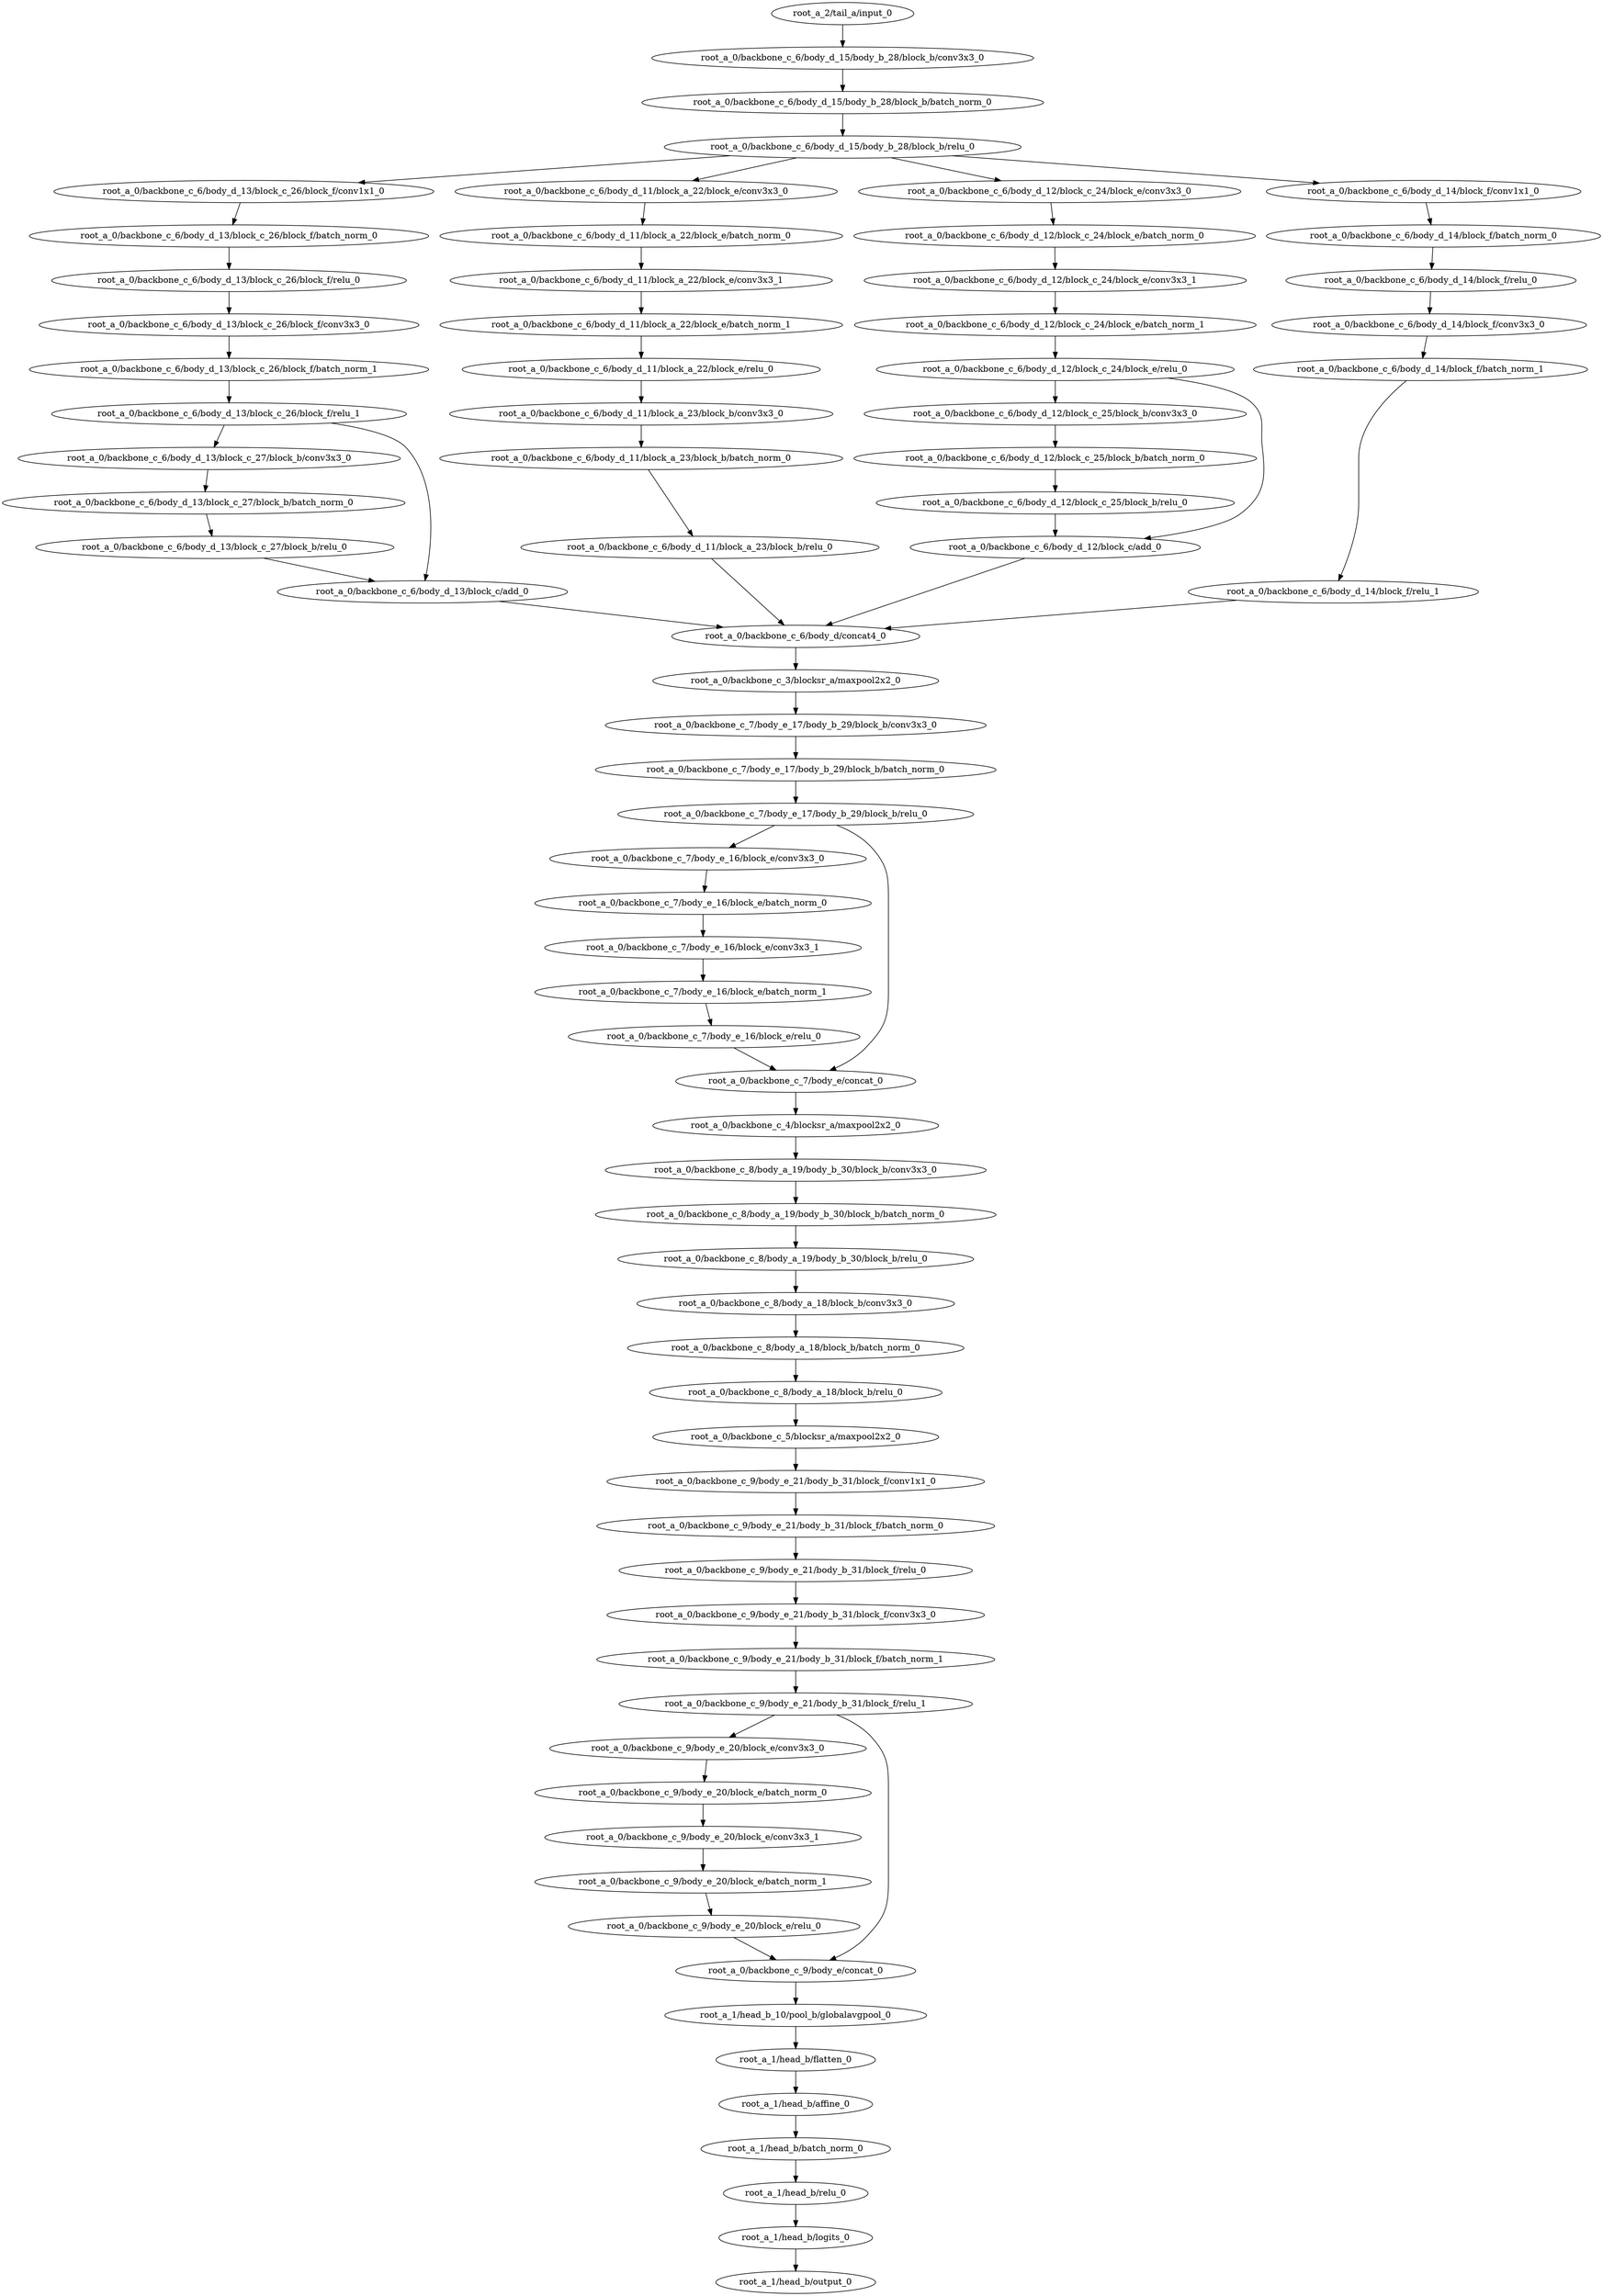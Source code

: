 digraph root_a {
	"root_a_2/tail_a/input_0"
	"root_a_0/backbone_c_6/body_d_15/body_b_28/block_b/conv3x3_0"
	"root_a_0/backbone_c_6/body_d_15/body_b_28/block_b/batch_norm_0"
	"root_a_0/backbone_c_6/body_d_15/body_b_28/block_b/relu_0"
	"root_a_0/backbone_c_6/body_d_13/block_c_26/block_f/conv1x1_0"
	"root_a_0/backbone_c_6/body_d_13/block_c_26/block_f/batch_norm_0"
	"root_a_0/backbone_c_6/body_d_13/block_c_26/block_f/relu_0"
	"root_a_0/backbone_c_6/body_d_13/block_c_26/block_f/conv3x3_0"
	"root_a_0/backbone_c_6/body_d_13/block_c_26/block_f/batch_norm_1"
	"root_a_0/backbone_c_6/body_d_13/block_c_26/block_f/relu_1"
	"root_a_0/backbone_c_6/body_d_13/block_c_27/block_b/conv3x3_0"
	"root_a_0/backbone_c_6/body_d_13/block_c_27/block_b/batch_norm_0"
	"root_a_0/backbone_c_6/body_d_13/block_c_27/block_b/relu_0"
	"root_a_0/backbone_c_6/body_d_13/block_c/add_0"
	"root_a_0/backbone_c_6/body_d_11/block_a_22/block_e/conv3x3_0"
	"root_a_0/backbone_c_6/body_d_11/block_a_22/block_e/batch_norm_0"
	"root_a_0/backbone_c_6/body_d_11/block_a_22/block_e/conv3x3_1"
	"root_a_0/backbone_c_6/body_d_11/block_a_22/block_e/batch_norm_1"
	"root_a_0/backbone_c_6/body_d_11/block_a_22/block_e/relu_0"
	"root_a_0/backbone_c_6/body_d_11/block_a_23/block_b/conv3x3_0"
	"root_a_0/backbone_c_6/body_d_11/block_a_23/block_b/batch_norm_0"
	"root_a_0/backbone_c_6/body_d_11/block_a_23/block_b/relu_0"
	"root_a_0/backbone_c_6/body_d_12/block_c_24/block_e/conv3x3_0"
	"root_a_0/backbone_c_6/body_d_12/block_c_24/block_e/batch_norm_0"
	"root_a_0/backbone_c_6/body_d_12/block_c_24/block_e/conv3x3_1"
	"root_a_0/backbone_c_6/body_d_12/block_c_24/block_e/batch_norm_1"
	"root_a_0/backbone_c_6/body_d_12/block_c_24/block_e/relu_0"
	"root_a_0/backbone_c_6/body_d_12/block_c_25/block_b/conv3x3_0"
	"root_a_0/backbone_c_6/body_d_12/block_c_25/block_b/batch_norm_0"
	"root_a_0/backbone_c_6/body_d_12/block_c_25/block_b/relu_0"
	"root_a_0/backbone_c_6/body_d_12/block_c/add_0"
	"root_a_0/backbone_c_6/body_d_14/block_f/conv1x1_0"
	"root_a_0/backbone_c_6/body_d_14/block_f/batch_norm_0"
	"root_a_0/backbone_c_6/body_d_14/block_f/relu_0"
	"root_a_0/backbone_c_6/body_d_14/block_f/conv3x3_0"
	"root_a_0/backbone_c_6/body_d_14/block_f/batch_norm_1"
	"root_a_0/backbone_c_6/body_d_14/block_f/relu_1"
	"root_a_0/backbone_c_6/body_d/concat4_0"
	"root_a_0/backbone_c_3/blocksr_a/maxpool2x2_0"
	"root_a_0/backbone_c_7/body_e_17/body_b_29/block_b/conv3x3_0"
	"root_a_0/backbone_c_7/body_e_17/body_b_29/block_b/batch_norm_0"
	"root_a_0/backbone_c_7/body_e_17/body_b_29/block_b/relu_0"
	"root_a_0/backbone_c_7/body_e_16/block_e/conv3x3_0"
	"root_a_0/backbone_c_7/body_e_16/block_e/batch_norm_0"
	"root_a_0/backbone_c_7/body_e_16/block_e/conv3x3_1"
	"root_a_0/backbone_c_7/body_e_16/block_e/batch_norm_1"
	"root_a_0/backbone_c_7/body_e_16/block_e/relu_0"
	"root_a_0/backbone_c_7/body_e/concat_0"
	"root_a_0/backbone_c_4/blocksr_a/maxpool2x2_0"
	"root_a_0/backbone_c_8/body_a_19/body_b_30/block_b/conv3x3_0"
	"root_a_0/backbone_c_8/body_a_19/body_b_30/block_b/batch_norm_0"
	"root_a_0/backbone_c_8/body_a_19/body_b_30/block_b/relu_0"
	"root_a_0/backbone_c_8/body_a_18/block_b/conv3x3_0"
	"root_a_0/backbone_c_8/body_a_18/block_b/batch_norm_0"
	"root_a_0/backbone_c_8/body_a_18/block_b/relu_0"
	"root_a_0/backbone_c_5/blocksr_a/maxpool2x2_0"
	"root_a_0/backbone_c_9/body_e_21/body_b_31/block_f/conv1x1_0"
	"root_a_0/backbone_c_9/body_e_21/body_b_31/block_f/batch_norm_0"
	"root_a_0/backbone_c_9/body_e_21/body_b_31/block_f/relu_0"
	"root_a_0/backbone_c_9/body_e_21/body_b_31/block_f/conv3x3_0"
	"root_a_0/backbone_c_9/body_e_21/body_b_31/block_f/batch_norm_1"
	"root_a_0/backbone_c_9/body_e_21/body_b_31/block_f/relu_1"
	"root_a_0/backbone_c_9/body_e_20/block_e/conv3x3_0"
	"root_a_0/backbone_c_9/body_e_20/block_e/batch_norm_0"
	"root_a_0/backbone_c_9/body_e_20/block_e/conv3x3_1"
	"root_a_0/backbone_c_9/body_e_20/block_e/batch_norm_1"
	"root_a_0/backbone_c_9/body_e_20/block_e/relu_0"
	"root_a_0/backbone_c_9/body_e/concat_0"
	"root_a_1/head_b_10/pool_b/globalavgpool_0"
	"root_a_1/head_b/flatten_0"
	"root_a_1/head_b/affine_0"
	"root_a_1/head_b/batch_norm_0"
	"root_a_1/head_b/relu_0"
	"root_a_1/head_b/logits_0"
	"root_a_1/head_b/output_0"

	"root_a_2/tail_a/input_0" -> "root_a_0/backbone_c_6/body_d_15/body_b_28/block_b/conv3x3_0"
	"root_a_0/backbone_c_6/body_d_15/body_b_28/block_b/conv3x3_0" -> "root_a_0/backbone_c_6/body_d_15/body_b_28/block_b/batch_norm_0"
	"root_a_0/backbone_c_6/body_d_15/body_b_28/block_b/batch_norm_0" -> "root_a_0/backbone_c_6/body_d_15/body_b_28/block_b/relu_0"
	"root_a_0/backbone_c_6/body_d_15/body_b_28/block_b/relu_0" -> "root_a_0/backbone_c_6/body_d_13/block_c_26/block_f/conv1x1_0"
	"root_a_0/backbone_c_6/body_d_13/block_c_26/block_f/conv1x1_0" -> "root_a_0/backbone_c_6/body_d_13/block_c_26/block_f/batch_norm_0"
	"root_a_0/backbone_c_6/body_d_13/block_c_26/block_f/batch_norm_0" -> "root_a_0/backbone_c_6/body_d_13/block_c_26/block_f/relu_0"
	"root_a_0/backbone_c_6/body_d_13/block_c_26/block_f/relu_0" -> "root_a_0/backbone_c_6/body_d_13/block_c_26/block_f/conv3x3_0"
	"root_a_0/backbone_c_6/body_d_13/block_c_26/block_f/conv3x3_0" -> "root_a_0/backbone_c_6/body_d_13/block_c_26/block_f/batch_norm_1"
	"root_a_0/backbone_c_6/body_d_13/block_c_26/block_f/batch_norm_1" -> "root_a_0/backbone_c_6/body_d_13/block_c_26/block_f/relu_1"
	"root_a_0/backbone_c_6/body_d_13/block_c_26/block_f/relu_1" -> "root_a_0/backbone_c_6/body_d_13/block_c_27/block_b/conv3x3_0"
	"root_a_0/backbone_c_6/body_d_13/block_c_27/block_b/conv3x3_0" -> "root_a_0/backbone_c_6/body_d_13/block_c_27/block_b/batch_norm_0"
	"root_a_0/backbone_c_6/body_d_13/block_c_27/block_b/batch_norm_0" -> "root_a_0/backbone_c_6/body_d_13/block_c_27/block_b/relu_0"
	"root_a_0/backbone_c_6/body_d_13/block_c_27/block_b/relu_0" -> "root_a_0/backbone_c_6/body_d_13/block_c/add_0"
	"root_a_0/backbone_c_6/body_d_13/block_c_26/block_f/relu_1" -> "root_a_0/backbone_c_6/body_d_13/block_c/add_0"
	"root_a_0/backbone_c_6/body_d_15/body_b_28/block_b/relu_0" -> "root_a_0/backbone_c_6/body_d_11/block_a_22/block_e/conv3x3_0"
	"root_a_0/backbone_c_6/body_d_11/block_a_22/block_e/conv3x3_0" -> "root_a_0/backbone_c_6/body_d_11/block_a_22/block_e/batch_norm_0"
	"root_a_0/backbone_c_6/body_d_11/block_a_22/block_e/batch_norm_0" -> "root_a_0/backbone_c_6/body_d_11/block_a_22/block_e/conv3x3_1"
	"root_a_0/backbone_c_6/body_d_11/block_a_22/block_e/conv3x3_1" -> "root_a_0/backbone_c_6/body_d_11/block_a_22/block_e/batch_norm_1"
	"root_a_0/backbone_c_6/body_d_11/block_a_22/block_e/batch_norm_1" -> "root_a_0/backbone_c_6/body_d_11/block_a_22/block_e/relu_0"
	"root_a_0/backbone_c_6/body_d_11/block_a_22/block_e/relu_0" -> "root_a_0/backbone_c_6/body_d_11/block_a_23/block_b/conv3x3_0"
	"root_a_0/backbone_c_6/body_d_11/block_a_23/block_b/conv3x3_0" -> "root_a_0/backbone_c_6/body_d_11/block_a_23/block_b/batch_norm_0"
	"root_a_0/backbone_c_6/body_d_11/block_a_23/block_b/batch_norm_0" -> "root_a_0/backbone_c_6/body_d_11/block_a_23/block_b/relu_0"
	"root_a_0/backbone_c_6/body_d_15/body_b_28/block_b/relu_0" -> "root_a_0/backbone_c_6/body_d_12/block_c_24/block_e/conv3x3_0"
	"root_a_0/backbone_c_6/body_d_12/block_c_24/block_e/conv3x3_0" -> "root_a_0/backbone_c_6/body_d_12/block_c_24/block_e/batch_norm_0"
	"root_a_0/backbone_c_6/body_d_12/block_c_24/block_e/batch_norm_0" -> "root_a_0/backbone_c_6/body_d_12/block_c_24/block_e/conv3x3_1"
	"root_a_0/backbone_c_6/body_d_12/block_c_24/block_e/conv3x3_1" -> "root_a_0/backbone_c_6/body_d_12/block_c_24/block_e/batch_norm_1"
	"root_a_0/backbone_c_6/body_d_12/block_c_24/block_e/batch_norm_1" -> "root_a_0/backbone_c_6/body_d_12/block_c_24/block_e/relu_0"
	"root_a_0/backbone_c_6/body_d_12/block_c_24/block_e/relu_0" -> "root_a_0/backbone_c_6/body_d_12/block_c_25/block_b/conv3x3_0"
	"root_a_0/backbone_c_6/body_d_12/block_c_25/block_b/conv3x3_0" -> "root_a_0/backbone_c_6/body_d_12/block_c_25/block_b/batch_norm_0"
	"root_a_0/backbone_c_6/body_d_12/block_c_25/block_b/batch_norm_0" -> "root_a_0/backbone_c_6/body_d_12/block_c_25/block_b/relu_0"
	"root_a_0/backbone_c_6/body_d_12/block_c_24/block_e/relu_0" -> "root_a_0/backbone_c_6/body_d_12/block_c/add_0"
	"root_a_0/backbone_c_6/body_d_12/block_c_25/block_b/relu_0" -> "root_a_0/backbone_c_6/body_d_12/block_c/add_0"
	"root_a_0/backbone_c_6/body_d_15/body_b_28/block_b/relu_0" -> "root_a_0/backbone_c_6/body_d_14/block_f/conv1x1_0"
	"root_a_0/backbone_c_6/body_d_14/block_f/conv1x1_0" -> "root_a_0/backbone_c_6/body_d_14/block_f/batch_norm_0"
	"root_a_0/backbone_c_6/body_d_14/block_f/batch_norm_0" -> "root_a_0/backbone_c_6/body_d_14/block_f/relu_0"
	"root_a_0/backbone_c_6/body_d_14/block_f/relu_0" -> "root_a_0/backbone_c_6/body_d_14/block_f/conv3x3_0"
	"root_a_0/backbone_c_6/body_d_14/block_f/conv3x3_0" -> "root_a_0/backbone_c_6/body_d_14/block_f/batch_norm_1"
	"root_a_0/backbone_c_6/body_d_14/block_f/batch_norm_1" -> "root_a_0/backbone_c_6/body_d_14/block_f/relu_1"
	"root_a_0/backbone_c_6/body_d_13/block_c/add_0" -> "root_a_0/backbone_c_6/body_d/concat4_0"
	"root_a_0/backbone_c_6/body_d_11/block_a_23/block_b/relu_0" -> "root_a_0/backbone_c_6/body_d/concat4_0"
	"root_a_0/backbone_c_6/body_d_12/block_c/add_0" -> "root_a_0/backbone_c_6/body_d/concat4_0"
	"root_a_0/backbone_c_6/body_d_14/block_f/relu_1" -> "root_a_0/backbone_c_6/body_d/concat4_0"
	"root_a_0/backbone_c_6/body_d/concat4_0" -> "root_a_0/backbone_c_3/blocksr_a/maxpool2x2_0"
	"root_a_0/backbone_c_3/blocksr_a/maxpool2x2_0" -> "root_a_0/backbone_c_7/body_e_17/body_b_29/block_b/conv3x3_0"
	"root_a_0/backbone_c_7/body_e_17/body_b_29/block_b/conv3x3_0" -> "root_a_0/backbone_c_7/body_e_17/body_b_29/block_b/batch_norm_0"
	"root_a_0/backbone_c_7/body_e_17/body_b_29/block_b/batch_norm_0" -> "root_a_0/backbone_c_7/body_e_17/body_b_29/block_b/relu_0"
	"root_a_0/backbone_c_7/body_e_17/body_b_29/block_b/relu_0" -> "root_a_0/backbone_c_7/body_e_16/block_e/conv3x3_0"
	"root_a_0/backbone_c_7/body_e_16/block_e/conv3x3_0" -> "root_a_0/backbone_c_7/body_e_16/block_e/batch_norm_0"
	"root_a_0/backbone_c_7/body_e_16/block_e/batch_norm_0" -> "root_a_0/backbone_c_7/body_e_16/block_e/conv3x3_1"
	"root_a_0/backbone_c_7/body_e_16/block_e/conv3x3_1" -> "root_a_0/backbone_c_7/body_e_16/block_e/batch_norm_1"
	"root_a_0/backbone_c_7/body_e_16/block_e/batch_norm_1" -> "root_a_0/backbone_c_7/body_e_16/block_e/relu_0"
	"root_a_0/backbone_c_7/body_e_16/block_e/relu_0" -> "root_a_0/backbone_c_7/body_e/concat_0"
	"root_a_0/backbone_c_7/body_e_17/body_b_29/block_b/relu_0" -> "root_a_0/backbone_c_7/body_e/concat_0"
	"root_a_0/backbone_c_7/body_e/concat_0" -> "root_a_0/backbone_c_4/blocksr_a/maxpool2x2_0"
	"root_a_0/backbone_c_4/blocksr_a/maxpool2x2_0" -> "root_a_0/backbone_c_8/body_a_19/body_b_30/block_b/conv3x3_0"
	"root_a_0/backbone_c_8/body_a_19/body_b_30/block_b/conv3x3_0" -> "root_a_0/backbone_c_8/body_a_19/body_b_30/block_b/batch_norm_0"
	"root_a_0/backbone_c_8/body_a_19/body_b_30/block_b/batch_norm_0" -> "root_a_0/backbone_c_8/body_a_19/body_b_30/block_b/relu_0"
	"root_a_0/backbone_c_8/body_a_19/body_b_30/block_b/relu_0" -> "root_a_0/backbone_c_8/body_a_18/block_b/conv3x3_0"
	"root_a_0/backbone_c_8/body_a_18/block_b/conv3x3_0" -> "root_a_0/backbone_c_8/body_a_18/block_b/batch_norm_0"
	"root_a_0/backbone_c_8/body_a_18/block_b/batch_norm_0" -> "root_a_0/backbone_c_8/body_a_18/block_b/relu_0"
	"root_a_0/backbone_c_8/body_a_18/block_b/relu_0" -> "root_a_0/backbone_c_5/blocksr_a/maxpool2x2_0"
	"root_a_0/backbone_c_5/blocksr_a/maxpool2x2_0" -> "root_a_0/backbone_c_9/body_e_21/body_b_31/block_f/conv1x1_0"
	"root_a_0/backbone_c_9/body_e_21/body_b_31/block_f/conv1x1_0" -> "root_a_0/backbone_c_9/body_e_21/body_b_31/block_f/batch_norm_0"
	"root_a_0/backbone_c_9/body_e_21/body_b_31/block_f/batch_norm_0" -> "root_a_0/backbone_c_9/body_e_21/body_b_31/block_f/relu_0"
	"root_a_0/backbone_c_9/body_e_21/body_b_31/block_f/relu_0" -> "root_a_0/backbone_c_9/body_e_21/body_b_31/block_f/conv3x3_0"
	"root_a_0/backbone_c_9/body_e_21/body_b_31/block_f/conv3x3_0" -> "root_a_0/backbone_c_9/body_e_21/body_b_31/block_f/batch_norm_1"
	"root_a_0/backbone_c_9/body_e_21/body_b_31/block_f/batch_norm_1" -> "root_a_0/backbone_c_9/body_e_21/body_b_31/block_f/relu_1"
	"root_a_0/backbone_c_9/body_e_21/body_b_31/block_f/relu_1" -> "root_a_0/backbone_c_9/body_e_20/block_e/conv3x3_0"
	"root_a_0/backbone_c_9/body_e_20/block_e/conv3x3_0" -> "root_a_0/backbone_c_9/body_e_20/block_e/batch_norm_0"
	"root_a_0/backbone_c_9/body_e_20/block_e/batch_norm_0" -> "root_a_0/backbone_c_9/body_e_20/block_e/conv3x3_1"
	"root_a_0/backbone_c_9/body_e_20/block_e/conv3x3_1" -> "root_a_0/backbone_c_9/body_e_20/block_e/batch_norm_1"
	"root_a_0/backbone_c_9/body_e_20/block_e/batch_norm_1" -> "root_a_0/backbone_c_9/body_e_20/block_e/relu_0"
	"root_a_0/backbone_c_9/body_e_21/body_b_31/block_f/relu_1" -> "root_a_0/backbone_c_9/body_e/concat_0"
	"root_a_0/backbone_c_9/body_e_20/block_e/relu_0" -> "root_a_0/backbone_c_9/body_e/concat_0"
	"root_a_0/backbone_c_9/body_e/concat_0" -> "root_a_1/head_b_10/pool_b/globalavgpool_0"
	"root_a_1/head_b_10/pool_b/globalavgpool_0" -> "root_a_1/head_b/flatten_0"
	"root_a_1/head_b/flatten_0" -> "root_a_1/head_b/affine_0"
	"root_a_1/head_b/affine_0" -> "root_a_1/head_b/batch_norm_0"
	"root_a_1/head_b/batch_norm_0" -> "root_a_1/head_b/relu_0"
	"root_a_1/head_b/relu_0" -> "root_a_1/head_b/logits_0"
	"root_a_1/head_b/logits_0" -> "root_a_1/head_b/output_0"

}